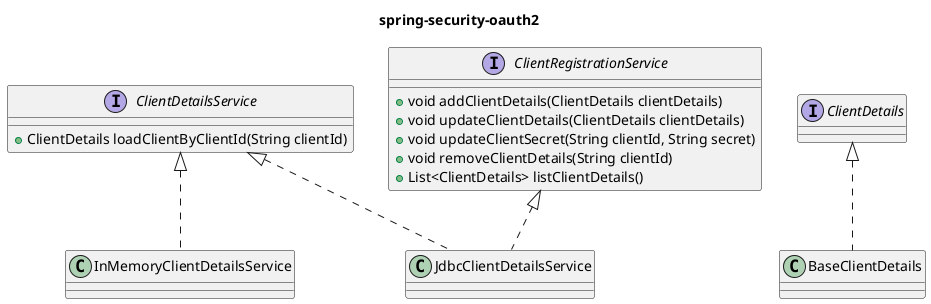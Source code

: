 @startuml

title spring-security-oauth2

interface ClientDetailsService {
    + ClientDetails loadClientByClientId(String clientId)
}
interface ClientRegistrationService {
	+ void addClientDetails(ClientDetails clientDetails)
	+ void updateClientDetails(ClientDetails clientDetails)
	+ void updateClientSecret(String clientId, String secret)
	+ void removeClientDetails(String clientId)
	+ List<ClientDetails> listClientDetails()
}
class InMemoryClientDetailsService
class JdbcClientDetailsService
ClientDetailsService <|.. InMemoryClientDetailsService
ClientDetailsService <|.. JdbcClientDetailsService
ClientRegistrationService <|.. JdbcClientDetailsService


interface ClientDetails
class BaseClientDetails
ClientDetails <|.. BaseClientDetails








@enduml